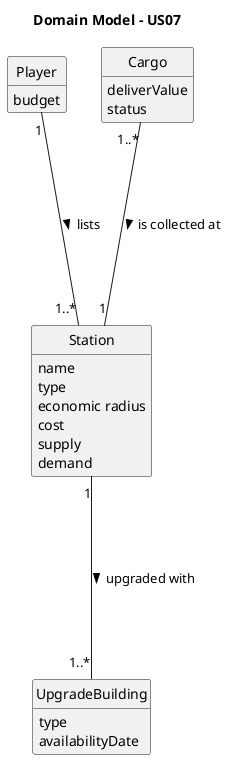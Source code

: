 @startuml

skinparam monochrome true
skinparam packageStyle rectangle
skinparam shadowing false
skinparam classAttributeIconSize 0
hide circle
hide methods

title Domain Model - US07

class Station {
    name
    type
    economic radius
    cost
    supply
    demand
}

class UpgradeBuilding {
    type
    availabilityDate
}


class Player {
    budget
}

class Cargo{
deliverValue
status
}

Station "1" ---- "1..*" UpgradeBuilding : upgraded with >
Player "1" ---- "1..*" Station : lists >
Cargo "1..*" ---- "1" Station : is collected at >

@enduml